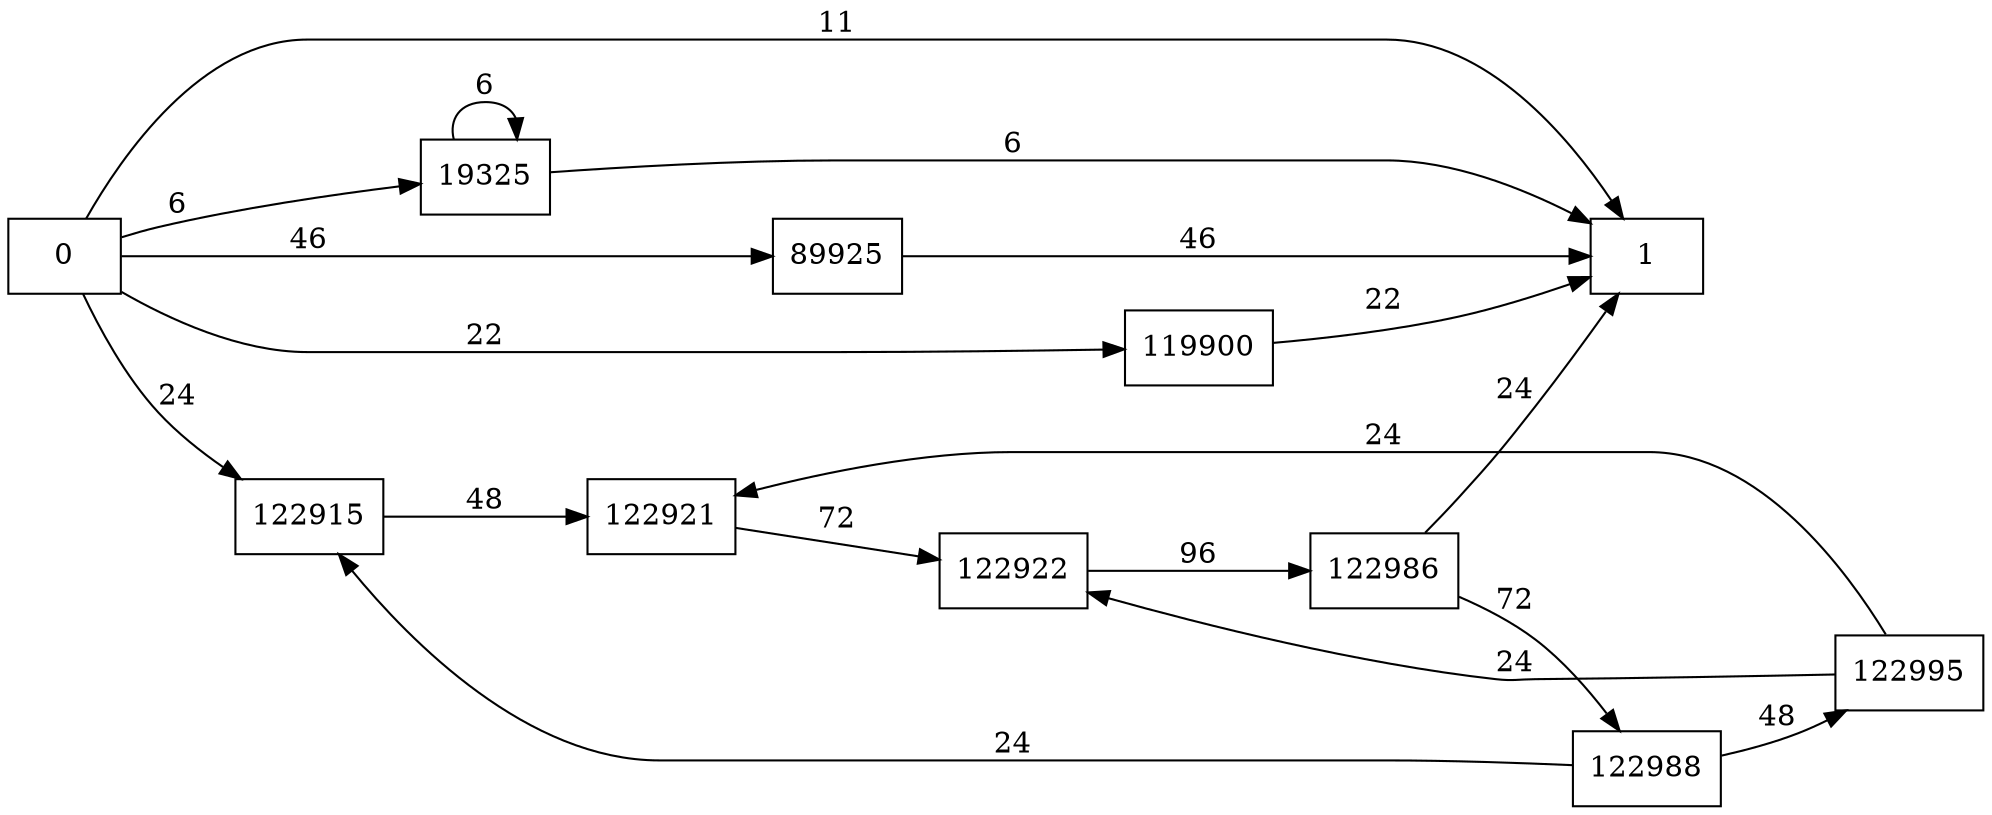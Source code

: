 digraph {
	graph [rankdir=LR]
	node [shape=rectangle]
	19325 -> 19325 [label=6]
	19325 -> 1 [label=6]
	89925 -> 1 [label=46]
	119900 -> 1 [label=22]
	122915 -> 122921 [label=48]
	122921 -> 122922 [label=72]
	122922 -> 122986 [label=96]
	122986 -> 122988 [label=72]
	122986 -> 1 [label=24]
	122988 -> 122995 [label=48]
	122988 -> 122915 [label=24]
	122995 -> 122922 [label=24]
	122995 -> 122921 [label=24]
	0 -> 19325 [label=6]
	0 -> 1 [label=11]
	0 -> 89925 [label=46]
	0 -> 119900 [label=22]
	0 -> 122915 [label=24]
}
